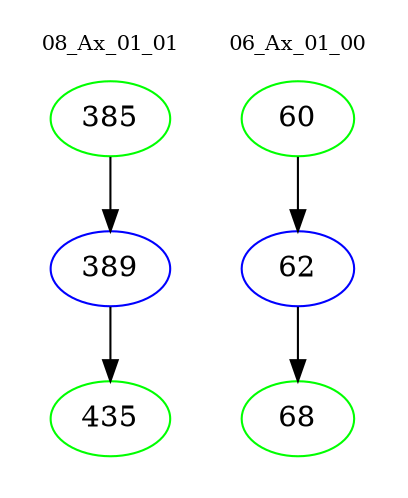 digraph{
subgraph cluster_0 {
color = white
label = "08_Ax_01_01";
fontsize=10;
T0_385 [label="385", color="green"]
T0_385 -> T0_389 [color="black"]
T0_389 [label="389", color="blue"]
T0_389 -> T0_435 [color="black"]
T0_435 [label="435", color="green"]
}
subgraph cluster_1 {
color = white
label = "06_Ax_01_00";
fontsize=10;
T1_60 [label="60", color="green"]
T1_60 -> T1_62 [color="black"]
T1_62 [label="62", color="blue"]
T1_62 -> T1_68 [color="black"]
T1_68 [label="68", color="green"]
}
}
